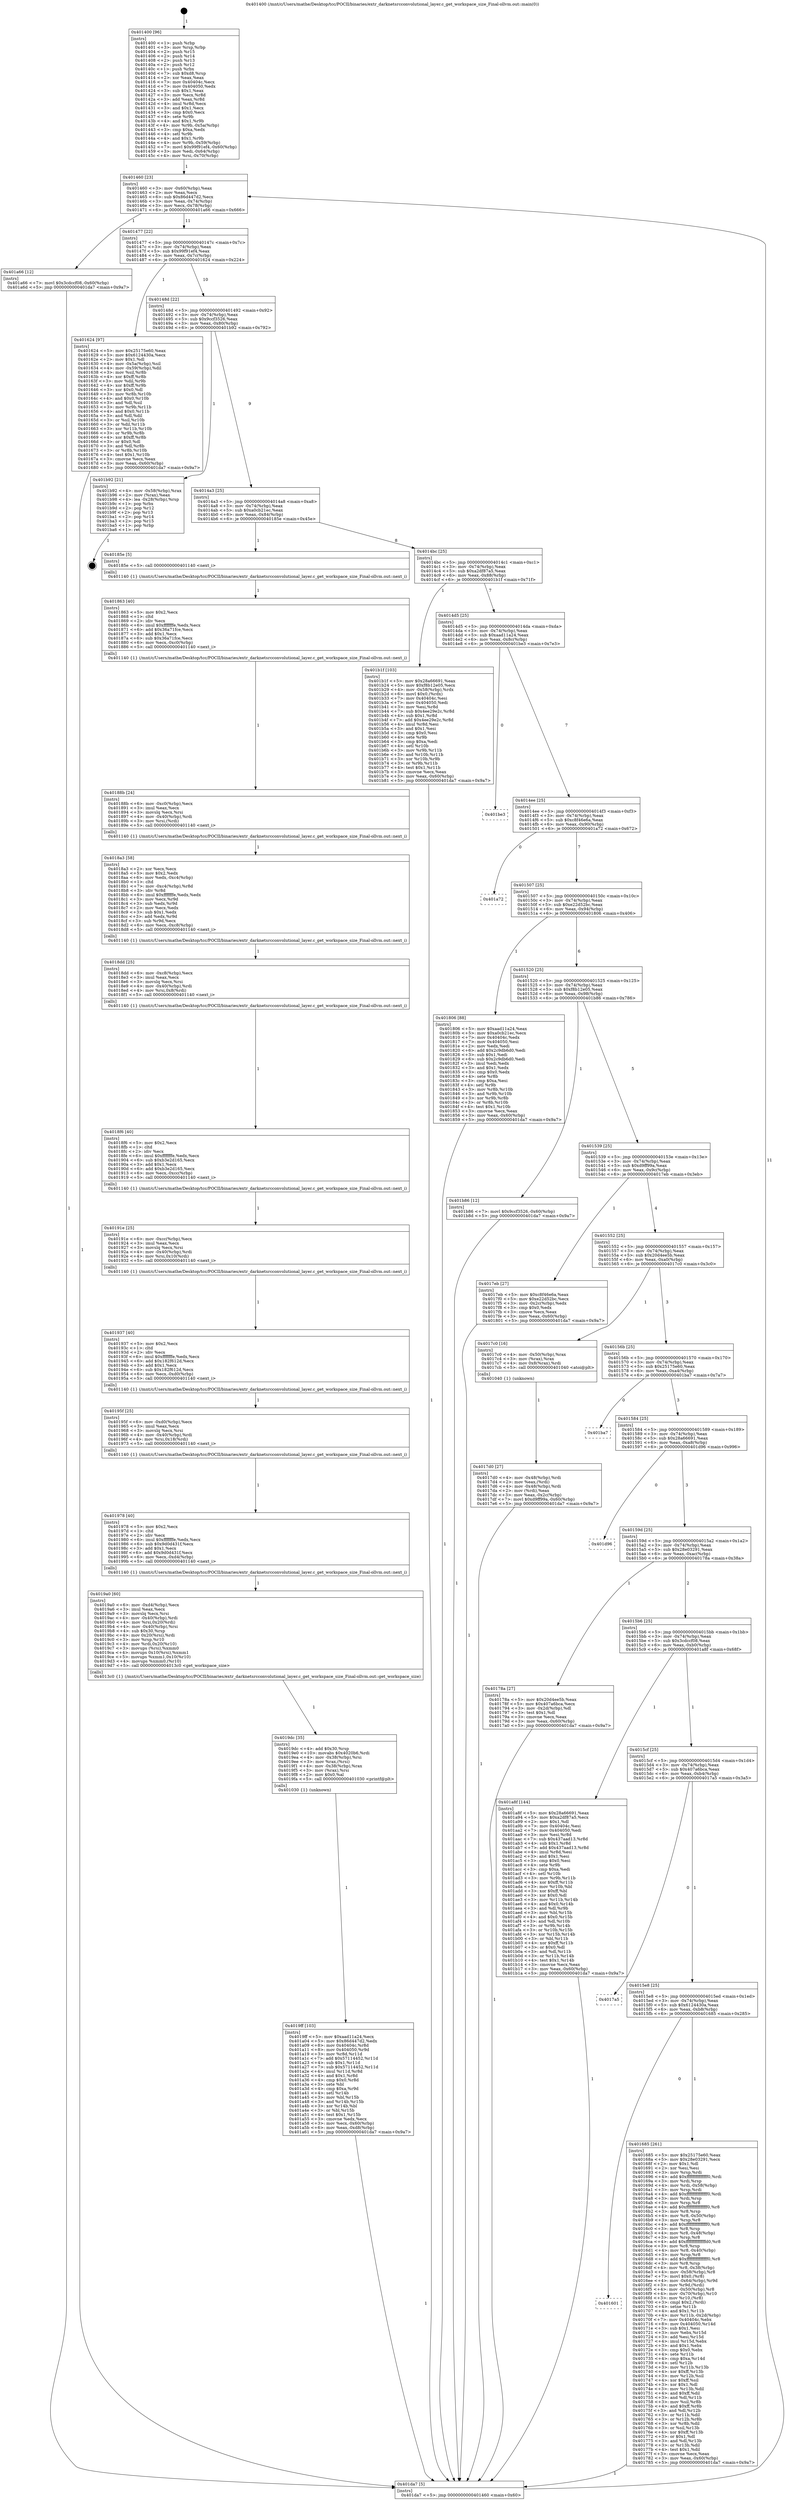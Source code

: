 digraph "0x401400" {
  label = "0x401400 (/mnt/c/Users/mathe/Desktop/tcc/POCII/binaries/extr_darknetsrcconvolutional_layer.c_get_workspace_size_Final-ollvm.out::main(0))"
  labelloc = "t"
  node[shape=record]

  Entry [label="",width=0.3,height=0.3,shape=circle,fillcolor=black,style=filled]
  "0x401460" [label="{
     0x401460 [23]\l
     | [instrs]\l
     &nbsp;&nbsp;0x401460 \<+3\>: mov -0x60(%rbp),%eax\l
     &nbsp;&nbsp;0x401463 \<+2\>: mov %eax,%ecx\l
     &nbsp;&nbsp;0x401465 \<+6\>: sub $0x86d447d2,%ecx\l
     &nbsp;&nbsp;0x40146b \<+3\>: mov %eax,-0x74(%rbp)\l
     &nbsp;&nbsp;0x40146e \<+3\>: mov %ecx,-0x78(%rbp)\l
     &nbsp;&nbsp;0x401471 \<+6\>: je 0000000000401a66 \<main+0x666\>\l
  }"]
  "0x401a66" [label="{
     0x401a66 [12]\l
     | [instrs]\l
     &nbsp;&nbsp;0x401a66 \<+7\>: movl $0x3cdccf08,-0x60(%rbp)\l
     &nbsp;&nbsp;0x401a6d \<+5\>: jmp 0000000000401da7 \<main+0x9a7\>\l
  }"]
  "0x401477" [label="{
     0x401477 [22]\l
     | [instrs]\l
     &nbsp;&nbsp;0x401477 \<+5\>: jmp 000000000040147c \<main+0x7c\>\l
     &nbsp;&nbsp;0x40147c \<+3\>: mov -0x74(%rbp),%eax\l
     &nbsp;&nbsp;0x40147f \<+5\>: sub $0x99f91ef4,%eax\l
     &nbsp;&nbsp;0x401484 \<+3\>: mov %eax,-0x7c(%rbp)\l
     &nbsp;&nbsp;0x401487 \<+6\>: je 0000000000401624 \<main+0x224\>\l
  }"]
  Exit [label="",width=0.3,height=0.3,shape=circle,fillcolor=black,style=filled,peripheries=2]
  "0x401624" [label="{
     0x401624 [97]\l
     | [instrs]\l
     &nbsp;&nbsp;0x401624 \<+5\>: mov $0x25175e60,%eax\l
     &nbsp;&nbsp;0x401629 \<+5\>: mov $0x6124430a,%ecx\l
     &nbsp;&nbsp;0x40162e \<+2\>: mov $0x1,%dl\l
     &nbsp;&nbsp;0x401630 \<+4\>: mov -0x5a(%rbp),%sil\l
     &nbsp;&nbsp;0x401634 \<+4\>: mov -0x59(%rbp),%dil\l
     &nbsp;&nbsp;0x401638 \<+3\>: mov %sil,%r8b\l
     &nbsp;&nbsp;0x40163b \<+4\>: xor $0xff,%r8b\l
     &nbsp;&nbsp;0x40163f \<+3\>: mov %dil,%r9b\l
     &nbsp;&nbsp;0x401642 \<+4\>: xor $0xff,%r9b\l
     &nbsp;&nbsp;0x401646 \<+3\>: xor $0x0,%dl\l
     &nbsp;&nbsp;0x401649 \<+3\>: mov %r8b,%r10b\l
     &nbsp;&nbsp;0x40164c \<+4\>: and $0x0,%r10b\l
     &nbsp;&nbsp;0x401650 \<+3\>: and %dl,%sil\l
     &nbsp;&nbsp;0x401653 \<+3\>: mov %r9b,%r11b\l
     &nbsp;&nbsp;0x401656 \<+4\>: and $0x0,%r11b\l
     &nbsp;&nbsp;0x40165a \<+3\>: and %dl,%dil\l
     &nbsp;&nbsp;0x40165d \<+3\>: or %sil,%r10b\l
     &nbsp;&nbsp;0x401660 \<+3\>: or %dil,%r11b\l
     &nbsp;&nbsp;0x401663 \<+3\>: xor %r11b,%r10b\l
     &nbsp;&nbsp;0x401666 \<+3\>: or %r9b,%r8b\l
     &nbsp;&nbsp;0x401669 \<+4\>: xor $0xff,%r8b\l
     &nbsp;&nbsp;0x40166d \<+3\>: or $0x0,%dl\l
     &nbsp;&nbsp;0x401670 \<+3\>: and %dl,%r8b\l
     &nbsp;&nbsp;0x401673 \<+3\>: or %r8b,%r10b\l
     &nbsp;&nbsp;0x401676 \<+4\>: test $0x1,%r10b\l
     &nbsp;&nbsp;0x40167a \<+3\>: cmovne %ecx,%eax\l
     &nbsp;&nbsp;0x40167d \<+3\>: mov %eax,-0x60(%rbp)\l
     &nbsp;&nbsp;0x401680 \<+5\>: jmp 0000000000401da7 \<main+0x9a7\>\l
  }"]
  "0x40148d" [label="{
     0x40148d [22]\l
     | [instrs]\l
     &nbsp;&nbsp;0x40148d \<+5\>: jmp 0000000000401492 \<main+0x92\>\l
     &nbsp;&nbsp;0x401492 \<+3\>: mov -0x74(%rbp),%eax\l
     &nbsp;&nbsp;0x401495 \<+5\>: sub $0x9ccf3526,%eax\l
     &nbsp;&nbsp;0x40149a \<+3\>: mov %eax,-0x80(%rbp)\l
     &nbsp;&nbsp;0x40149d \<+6\>: je 0000000000401b92 \<main+0x792\>\l
  }"]
  "0x401da7" [label="{
     0x401da7 [5]\l
     | [instrs]\l
     &nbsp;&nbsp;0x401da7 \<+5\>: jmp 0000000000401460 \<main+0x60\>\l
  }"]
  "0x401400" [label="{
     0x401400 [96]\l
     | [instrs]\l
     &nbsp;&nbsp;0x401400 \<+1\>: push %rbp\l
     &nbsp;&nbsp;0x401401 \<+3\>: mov %rsp,%rbp\l
     &nbsp;&nbsp;0x401404 \<+2\>: push %r15\l
     &nbsp;&nbsp;0x401406 \<+2\>: push %r14\l
     &nbsp;&nbsp;0x401408 \<+2\>: push %r13\l
     &nbsp;&nbsp;0x40140a \<+2\>: push %r12\l
     &nbsp;&nbsp;0x40140c \<+1\>: push %rbx\l
     &nbsp;&nbsp;0x40140d \<+7\>: sub $0xd8,%rsp\l
     &nbsp;&nbsp;0x401414 \<+2\>: xor %eax,%eax\l
     &nbsp;&nbsp;0x401416 \<+7\>: mov 0x40404c,%ecx\l
     &nbsp;&nbsp;0x40141d \<+7\>: mov 0x404050,%edx\l
     &nbsp;&nbsp;0x401424 \<+3\>: sub $0x1,%eax\l
     &nbsp;&nbsp;0x401427 \<+3\>: mov %ecx,%r8d\l
     &nbsp;&nbsp;0x40142a \<+3\>: add %eax,%r8d\l
     &nbsp;&nbsp;0x40142d \<+4\>: imul %r8d,%ecx\l
     &nbsp;&nbsp;0x401431 \<+3\>: and $0x1,%ecx\l
     &nbsp;&nbsp;0x401434 \<+3\>: cmp $0x0,%ecx\l
     &nbsp;&nbsp;0x401437 \<+4\>: sete %r9b\l
     &nbsp;&nbsp;0x40143b \<+4\>: and $0x1,%r9b\l
     &nbsp;&nbsp;0x40143f \<+4\>: mov %r9b,-0x5a(%rbp)\l
     &nbsp;&nbsp;0x401443 \<+3\>: cmp $0xa,%edx\l
     &nbsp;&nbsp;0x401446 \<+4\>: setl %r9b\l
     &nbsp;&nbsp;0x40144a \<+4\>: and $0x1,%r9b\l
     &nbsp;&nbsp;0x40144e \<+4\>: mov %r9b,-0x59(%rbp)\l
     &nbsp;&nbsp;0x401452 \<+7\>: movl $0x99f91ef4,-0x60(%rbp)\l
     &nbsp;&nbsp;0x401459 \<+3\>: mov %edi,-0x64(%rbp)\l
     &nbsp;&nbsp;0x40145c \<+4\>: mov %rsi,-0x70(%rbp)\l
  }"]
  "0x4019ff" [label="{
     0x4019ff [103]\l
     | [instrs]\l
     &nbsp;&nbsp;0x4019ff \<+5\>: mov $0xaad11a24,%ecx\l
     &nbsp;&nbsp;0x401a04 \<+5\>: mov $0x86d447d2,%edx\l
     &nbsp;&nbsp;0x401a09 \<+8\>: mov 0x40404c,%r8d\l
     &nbsp;&nbsp;0x401a11 \<+8\>: mov 0x404050,%r9d\l
     &nbsp;&nbsp;0x401a19 \<+3\>: mov %r8d,%r11d\l
     &nbsp;&nbsp;0x401a1c \<+7\>: add $0x57114452,%r11d\l
     &nbsp;&nbsp;0x401a23 \<+4\>: sub $0x1,%r11d\l
     &nbsp;&nbsp;0x401a27 \<+7\>: sub $0x57114452,%r11d\l
     &nbsp;&nbsp;0x401a2e \<+4\>: imul %r11d,%r8d\l
     &nbsp;&nbsp;0x401a32 \<+4\>: and $0x1,%r8d\l
     &nbsp;&nbsp;0x401a36 \<+4\>: cmp $0x0,%r8d\l
     &nbsp;&nbsp;0x401a3a \<+3\>: sete %bl\l
     &nbsp;&nbsp;0x401a3d \<+4\>: cmp $0xa,%r9d\l
     &nbsp;&nbsp;0x401a41 \<+4\>: setl %r14b\l
     &nbsp;&nbsp;0x401a45 \<+3\>: mov %bl,%r15b\l
     &nbsp;&nbsp;0x401a48 \<+3\>: and %r14b,%r15b\l
     &nbsp;&nbsp;0x401a4b \<+3\>: xor %r14b,%bl\l
     &nbsp;&nbsp;0x401a4e \<+3\>: or %bl,%r15b\l
     &nbsp;&nbsp;0x401a51 \<+4\>: test $0x1,%r15b\l
     &nbsp;&nbsp;0x401a55 \<+3\>: cmovne %edx,%ecx\l
     &nbsp;&nbsp;0x401a58 \<+3\>: mov %ecx,-0x60(%rbp)\l
     &nbsp;&nbsp;0x401a5b \<+6\>: mov %eax,-0xd8(%rbp)\l
     &nbsp;&nbsp;0x401a61 \<+5\>: jmp 0000000000401da7 \<main+0x9a7\>\l
  }"]
  "0x401b92" [label="{
     0x401b92 [21]\l
     | [instrs]\l
     &nbsp;&nbsp;0x401b92 \<+4\>: mov -0x58(%rbp),%rax\l
     &nbsp;&nbsp;0x401b96 \<+2\>: mov (%rax),%eax\l
     &nbsp;&nbsp;0x401b98 \<+4\>: lea -0x28(%rbp),%rsp\l
     &nbsp;&nbsp;0x401b9c \<+1\>: pop %rbx\l
     &nbsp;&nbsp;0x401b9d \<+2\>: pop %r12\l
     &nbsp;&nbsp;0x401b9f \<+2\>: pop %r13\l
     &nbsp;&nbsp;0x401ba1 \<+2\>: pop %r14\l
     &nbsp;&nbsp;0x401ba3 \<+2\>: pop %r15\l
     &nbsp;&nbsp;0x401ba5 \<+1\>: pop %rbp\l
     &nbsp;&nbsp;0x401ba6 \<+1\>: ret\l
  }"]
  "0x4014a3" [label="{
     0x4014a3 [25]\l
     | [instrs]\l
     &nbsp;&nbsp;0x4014a3 \<+5\>: jmp 00000000004014a8 \<main+0xa8\>\l
     &nbsp;&nbsp;0x4014a8 \<+3\>: mov -0x74(%rbp),%eax\l
     &nbsp;&nbsp;0x4014ab \<+5\>: sub $0xa0cb21ec,%eax\l
     &nbsp;&nbsp;0x4014b0 \<+6\>: mov %eax,-0x84(%rbp)\l
     &nbsp;&nbsp;0x4014b6 \<+6\>: je 000000000040185e \<main+0x45e\>\l
  }"]
  "0x4019dc" [label="{
     0x4019dc [35]\l
     | [instrs]\l
     &nbsp;&nbsp;0x4019dc \<+4\>: add $0x30,%rsp\l
     &nbsp;&nbsp;0x4019e0 \<+10\>: movabs $0x4020b6,%rdi\l
     &nbsp;&nbsp;0x4019ea \<+4\>: mov -0x38(%rbp),%rsi\l
     &nbsp;&nbsp;0x4019ee \<+3\>: mov %rax,(%rsi)\l
     &nbsp;&nbsp;0x4019f1 \<+4\>: mov -0x38(%rbp),%rax\l
     &nbsp;&nbsp;0x4019f5 \<+3\>: mov (%rax),%rsi\l
     &nbsp;&nbsp;0x4019f8 \<+2\>: mov $0x0,%al\l
     &nbsp;&nbsp;0x4019fa \<+5\>: call 0000000000401030 \<printf@plt\>\l
     | [calls]\l
     &nbsp;&nbsp;0x401030 \{1\} (unknown)\l
  }"]
  "0x40185e" [label="{
     0x40185e [5]\l
     | [instrs]\l
     &nbsp;&nbsp;0x40185e \<+5\>: call 0000000000401140 \<next_i\>\l
     | [calls]\l
     &nbsp;&nbsp;0x401140 \{1\} (/mnt/c/Users/mathe/Desktop/tcc/POCII/binaries/extr_darknetsrcconvolutional_layer.c_get_workspace_size_Final-ollvm.out::next_i)\l
  }"]
  "0x4014bc" [label="{
     0x4014bc [25]\l
     | [instrs]\l
     &nbsp;&nbsp;0x4014bc \<+5\>: jmp 00000000004014c1 \<main+0xc1\>\l
     &nbsp;&nbsp;0x4014c1 \<+3\>: mov -0x74(%rbp),%eax\l
     &nbsp;&nbsp;0x4014c4 \<+5\>: sub $0xa2df87a5,%eax\l
     &nbsp;&nbsp;0x4014c9 \<+6\>: mov %eax,-0x88(%rbp)\l
     &nbsp;&nbsp;0x4014cf \<+6\>: je 0000000000401b1f \<main+0x71f\>\l
  }"]
  "0x4019a0" [label="{
     0x4019a0 [60]\l
     | [instrs]\l
     &nbsp;&nbsp;0x4019a0 \<+6\>: mov -0xd4(%rbp),%ecx\l
     &nbsp;&nbsp;0x4019a6 \<+3\>: imul %eax,%ecx\l
     &nbsp;&nbsp;0x4019a9 \<+3\>: movslq %ecx,%rsi\l
     &nbsp;&nbsp;0x4019ac \<+4\>: mov -0x40(%rbp),%rdi\l
     &nbsp;&nbsp;0x4019b0 \<+4\>: mov %rsi,0x20(%rdi)\l
     &nbsp;&nbsp;0x4019b4 \<+4\>: mov -0x40(%rbp),%rsi\l
     &nbsp;&nbsp;0x4019b8 \<+4\>: sub $0x30,%rsp\l
     &nbsp;&nbsp;0x4019bc \<+4\>: mov 0x20(%rsi),%rdi\l
     &nbsp;&nbsp;0x4019c0 \<+3\>: mov %rsp,%r10\l
     &nbsp;&nbsp;0x4019c3 \<+4\>: mov %rdi,0x20(%r10)\l
     &nbsp;&nbsp;0x4019c7 \<+3\>: movups (%rsi),%xmm0\l
     &nbsp;&nbsp;0x4019ca \<+4\>: movups 0x10(%rsi),%xmm1\l
     &nbsp;&nbsp;0x4019ce \<+5\>: movups %xmm1,0x10(%r10)\l
     &nbsp;&nbsp;0x4019d3 \<+4\>: movups %xmm0,(%r10)\l
     &nbsp;&nbsp;0x4019d7 \<+5\>: call 00000000004013c0 \<get_workspace_size\>\l
     | [calls]\l
     &nbsp;&nbsp;0x4013c0 \{1\} (/mnt/c/Users/mathe/Desktop/tcc/POCII/binaries/extr_darknetsrcconvolutional_layer.c_get_workspace_size_Final-ollvm.out::get_workspace_size)\l
  }"]
  "0x401b1f" [label="{
     0x401b1f [103]\l
     | [instrs]\l
     &nbsp;&nbsp;0x401b1f \<+5\>: mov $0x28a66691,%eax\l
     &nbsp;&nbsp;0x401b24 \<+5\>: mov $0xf8b12e05,%ecx\l
     &nbsp;&nbsp;0x401b29 \<+4\>: mov -0x58(%rbp),%rdx\l
     &nbsp;&nbsp;0x401b2d \<+6\>: movl $0x0,(%rdx)\l
     &nbsp;&nbsp;0x401b33 \<+7\>: mov 0x40404c,%esi\l
     &nbsp;&nbsp;0x401b3a \<+7\>: mov 0x404050,%edi\l
     &nbsp;&nbsp;0x401b41 \<+3\>: mov %esi,%r8d\l
     &nbsp;&nbsp;0x401b44 \<+7\>: sub $0x4ee29e2c,%r8d\l
     &nbsp;&nbsp;0x401b4b \<+4\>: sub $0x1,%r8d\l
     &nbsp;&nbsp;0x401b4f \<+7\>: add $0x4ee29e2c,%r8d\l
     &nbsp;&nbsp;0x401b56 \<+4\>: imul %r8d,%esi\l
     &nbsp;&nbsp;0x401b5a \<+3\>: and $0x1,%esi\l
     &nbsp;&nbsp;0x401b5d \<+3\>: cmp $0x0,%esi\l
     &nbsp;&nbsp;0x401b60 \<+4\>: sete %r9b\l
     &nbsp;&nbsp;0x401b64 \<+3\>: cmp $0xa,%edi\l
     &nbsp;&nbsp;0x401b67 \<+4\>: setl %r10b\l
     &nbsp;&nbsp;0x401b6b \<+3\>: mov %r9b,%r11b\l
     &nbsp;&nbsp;0x401b6e \<+3\>: and %r10b,%r11b\l
     &nbsp;&nbsp;0x401b71 \<+3\>: xor %r10b,%r9b\l
     &nbsp;&nbsp;0x401b74 \<+3\>: or %r9b,%r11b\l
     &nbsp;&nbsp;0x401b77 \<+4\>: test $0x1,%r11b\l
     &nbsp;&nbsp;0x401b7b \<+3\>: cmovne %ecx,%eax\l
     &nbsp;&nbsp;0x401b7e \<+3\>: mov %eax,-0x60(%rbp)\l
     &nbsp;&nbsp;0x401b81 \<+5\>: jmp 0000000000401da7 \<main+0x9a7\>\l
  }"]
  "0x4014d5" [label="{
     0x4014d5 [25]\l
     | [instrs]\l
     &nbsp;&nbsp;0x4014d5 \<+5\>: jmp 00000000004014da \<main+0xda\>\l
     &nbsp;&nbsp;0x4014da \<+3\>: mov -0x74(%rbp),%eax\l
     &nbsp;&nbsp;0x4014dd \<+5\>: sub $0xaad11a24,%eax\l
     &nbsp;&nbsp;0x4014e2 \<+6\>: mov %eax,-0x8c(%rbp)\l
     &nbsp;&nbsp;0x4014e8 \<+6\>: je 0000000000401be3 \<main+0x7e3\>\l
  }"]
  "0x401978" [label="{
     0x401978 [40]\l
     | [instrs]\l
     &nbsp;&nbsp;0x401978 \<+5\>: mov $0x2,%ecx\l
     &nbsp;&nbsp;0x40197d \<+1\>: cltd\l
     &nbsp;&nbsp;0x40197e \<+2\>: idiv %ecx\l
     &nbsp;&nbsp;0x401980 \<+6\>: imul $0xfffffffe,%edx,%ecx\l
     &nbsp;&nbsp;0x401986 \<+6\>: sub $0x9d0d431f,%ecx\l
     &nbsp;&nbsp;0x40198c \<+3\>: add $0x1,%ecx\l
     &nbsp;&nbsp;0x40198f \<+6\>: add $0x9d0d431f,%ecx\l
     &nbsp;&nbsp;0x401995 \<+6\>: mov %ecx,-0xd4(%rbp)\l
     &nbsp;&nbsp;0x40199b \<+5\>: call 0000000000401140 \<next_i\>\l
     | [calls]\l
     &nbsp;&nbsp;0x401140 \{1\} (/mnt/c/Users/mathe/Desktop/tcc/POCII/binaries/extr_darknetsrcconvolutional_layer.c_get_workspace_size_Final-ollvm.out::next_i)\l
  }"]
  "0x401be3" [label="{
     0x401be3\l
  }", style=dashed]
  "0x4014ee" [label="{
     0x4014ee [25]\l
     | [instrs]\l
     &nbsp;&nbsp;0x4014ee \<+5\>: jmp 00000000004014f3 \<main+0xf3\>\l
     &nbsp;&nbsp;0x4014f3 \<+3\>: mov -0x74(%rbp),%eax\l
     &nbsp;&nbsp;0x4014f6 \<+5\>: sub $0xc8f46e6a,%eax\l
     &nbsp;&nbsp;0x4014fb \<+6\>: mov %eax,-0x90(%rbp)\l
     &nbsp;&nbsp;0x401501 \<+6\>: je 0000000000401a72 \<main+0x672\>\l
  }"]
  "0x40195f" [label="{
     0x40195f [25]\l
     | [instrs]\l
     &nbsp;&nbsp;0x40195f \<+6\>: mov -0xd0(%rbp),%ecx\l
     &nbsp;&nbsp;0x401965 \<+3\>: imul %eax,%ecx\l
     &nbsp;&nbsp;0x401968 \<+3\>: movslq %ecx,%rsi\l
     &nbsp;&nbsp;0x40196b \<+4\>: mov -0x40(%rbp),%rdi\l
     &nbsp;&nbsp;0x40196f \<+4\>: mov %rsi,0x18(%rdi)\l
     &nbsp;&nbsp;0x401973 \<+5\>: call 0000000000401140 \<next_i\>\l
     | [calls]\l
     &nbsp;&nbsp;0x401140 \{1\} (/mnt/c/Users/mathe/Desktop/tcc/POCII/binaries/extr_darknetsrcconvolutional_layer.c_get_workspace_size_Final-ollvm.out::next_i)\l
  }"]
  "0x401a72" [label="{
     0x401a72\l
  }", style=dashed]
  "0x401507" [label="{
     0x401507 [25]\l
     | [instrs]\l
     &nbsp;&nbsp;0x401507 \<+5\>: jmp 000000000040150c \<main+0x10c\>\l
     &nbsp;&nbsp;0x40150c \<+3\>: mov -0x74(%rbp),%eax\l
     &nbsp;&nbsp;0x40150f \<+5\>: sub $0xe22d52bc,%eax\l
     &nbsp;&nbsp;0x401514 \<+6\>: mov %eax,-0x94(%rbp)\l
     &nbsp;&nbsp;0x40151a \<+6\>: je 0000000000401806 \<main+0x406\>\l
  }"]
  "0x401937" [label="{
     0x401937 [40]\l
     | [instrs]\l
     &nbsp;&nbsp;0x401937 \<+5\>: mov $0x2,%ecx\l
     &nbsp;&nbsp;0x40193c \<+1\>: cltd\l
     &nbsp;&nbsp;0x40193d \<+2\>: idiv %ecx\l
     &nbsp;&nbsp;0x40193f \<+6\>: imul $0xfffffffe,%edx,%ecx\l
     &nbsp;&nbsp;0x401945 \<+6\>: add $0x182f612d,%ecx\l
     &nbsp;&nbsp;0x40194b \<+3\>: add $0x1,%ecx\l
     &nbsp;&nbsp;0x40194e \<+6\>: sub $0x182f612d,%ecx\l
     &nbsp;&nbsp;0x401954 \<+6\>: mov %ecx,-0xd0(%rbp)\l
     &nbsp;&nbsp;0x40195a \<+5\>: call 0000000000401140 \<next_i\>\l
     | [calls]\l
     &nbsp;&nbsp;0x401140 \{1\} (/mnt/c/Users/mathe/Desktop/tcc/POCII/binaries/extr_darknetsrcconvolutional_layer.c_get_workspace_size_Final-ollvm.out::next_i)\l
  }"]
  "0x401806" [label="{
     0x401806 [88]\l
     | [instrs]\l
     &nbsp;&nbsp;0x401806 \<+5\>: mov $0xaad11a24,%eax\l
     &nbsp;&nbsp;0x40180b \<+5\>: mov $0xa0cb21ec,%ecx\l
     &nbsp;&nbsp;0x401810 \<+7\>: mov 0x40404c,%edx\l
     &nbsp;&nbsp;0x401817 \<+7\>: mov 0x404050,%esi\l
     &nbsp;&nbsp;0x40181e \<+2\>: mov %edx,%edi\l
     &nbsp;&nbsp;0x401820 \<+6\>: add $0x2c9db6d0,%edi\l
     &nbsp;&nbsp;0x401826 \<+3\>: sub $0x1,%edi\l
     &nbsp;&nbsp;0x401829 \<+6\>: sub $0x2c9db6d0,%edi\l
     &nbsp;&nbsp;0x40182f \<+3\>: imul %edi,%edx\l
     &nbsp;&nbsp;0x401832 \<+3\>: and $0x1,%edx\l
     &nbsp;&nbsp;0x401835 \<+3\>: cmp $0x0,%edx\l
     &nbsp;&nbsp;0x401838 \<+4\>: sete %r8b\l
     &nbsp;&nbsp;0x40183c \<+3\>: cmp $0xa,%esi\l
     &nbsp;&nbsp;0x40183f \<+4\>: setl %r9b\l
     &nbsp;&nbsp;0x401843 \<+3\>: mov %r8b,%r10b\l
     &nbsp;&nbsp;0x401846 \<+3\>: and %r9b,%r10b\l
     &nbsp;&nbsp;0x401849 \<+3\>: xor %r9b,%r8b\l
     &nbsp;&nbsp;0x40184c \<+3\>: or %r8b,%r10b\l
     &nbsp;&nbsp;0x40184f \<+4\>: test $0x1,%r10b\l
     &nbsp;&nbsp;0x401853 \<+3\>: cmovne %ecx,%eax\l
     &nbsp;&nbsp;0x401856 \<+3\>: mov %eax,-0x60(%rbp)\l
     &nbsp;&nbsp;0x401859 \<+5\>: jmp 0000000000401da7 \<main+0x9a7\>\l
  }"]
  "0x401520" [label="{
     0x401520 [25]\l
     | [instrs]\l
     &nbsp;&nbsp;0x401520 \<+5\>: jmp 0000000000401525 \<main+0x125\>\l
     &nbsp;&nbsp;0x401525 \<+3\>: mov -0x74(%rbp),%eax\l
     &nbsp;&nbsp;0x401528 \<+5\>: sub $0xf8b12e05,%eax\l
     &nbsp;&nbsp;0x40152d \<+6\>: mov %eax,-0x98(%rbp)\l
     &nbsp;&nbsp;0x401533 \<+6\>: je 0000000000401b86 \<main+0x786\>\l
  }"]
  "0x40191e" [label="{
     0x40191e [25]\l
     | [instrs]\l
     &nbsp;&nbsp;0x40191e \<+6\>: mov -0xcc(%rbp),%ecx\l
     &nbsp;&nbsp;0x401924 \<+3\>: imul %eax,%ecx\l
     &nbsp;&nbsp;0x401927 \<+3\>: movslq %ecx,%rsi\l
     &nbsp;&nbsp;0x40192a \<+4\>: mov -0x40(%rbp),%rdi\l
     &nbsp;&nbsp;0x40192e \<+4\>: mov %rsi,0x10(%rdi)\l
     &nbsp;&nbsp;0x401932 \<+5\>: call 0000000000401140 \<next_i\>\l
     | [calls]\l
     &nbsp;&nbsp;0x401140 \{1\} (/mnt/c/Users/mathe/Desktop/tcc/POCII/binaries/extr_darknetsrcconvolutional_layer.c_get_workspace_size_Final-ollvm.out::next_i)\l
  }"]
  "0x401b86" [label="{
     0x401b86 [12]\l
     | [instrs]\l
     &nbsp;&nbsp;0x401b86 \<+7\>: movl $0x9ccf3526,-0x60(%rbp)\l
     &nbsp;&nbsp;0x401b8d \<+5\>: jmp 0000000000401da7 \<main+0x9a7\>\l
  }"]
  "0x401539" [label="{
     0x401539 [25]\l
     | [instrs]\l
     &nbsp;&nbsp;0x401539 \<+5\>: jmp 000000000040153e \<main+0x13e\>\l
     &nbsp;&nbsp;0x40153e \<+3\>: mov -0x74(%rbp),%eax\l
     &nbsp;&nbsp;0x401541 \<+5\>: sub $0xd9ff99a,%eax\l
     &nbsp;&nbsp;0x401546 \<+6\>: mov %eax,-0x9c(%rbp)\l
     &nbsp;&nbsp;0x40154c \<+6\>: je 00000000004017eb \<main+0x3eb\>\l
  }"]
  "0x4018f6" [label="{
     0x4018f6 [40]\l
     | [instrs]\l
     &nbsp;&nbsp;0x4018f6 \<+5\>: mov $0x2,%ecx\l
     &nbsp;&nbsp;0x4018fb \<+1\>: cltd\l
     &nbsp;&nbsp;0x4018fc \<+2\>: idiv %ecx\l
     &nbsp;&nbsp;0x4018fe \<+6\>: imul $0xfffffffe,%edx,%ecx\l
     &nbsp;&nbsp;0x401904 \<+6\>: sub $0xb3e2d165,%ecx\l
     &nbsp;&nbsp;0x40190a \<+3\>: add $0x1,%ecx\l
     &nbsp;&nbsp;0x40190d \<+6\>: add $0xb3e2d165,%ecx\l
     &nbsp;&nbsp;0x401913 \<+6\>: mov %ecx,-0xcc(%rbp)\l
     &nbsp;&nbsp;0x401919 \<+5\>: call 0000000000401140 \<next_i\>\l
     | [calls]\l
     &nbsp;&nbsp;0x401140 \{1\} (/mnt/c/Users/mathe/Desktop/tcc/POCII/binaries/extr_darknetsrcconvolutional_layer.c_get_workspace_size_Final-ollvm.out::next_i)\l
  }"]
  "0x4017eb" [label="{
     0x4017eb [27]\l
     | [instrs]\l
     &nbsp;&nbsp;0x4017eb \<+5\>: mov $0xc8f46e6a,%eax\l
     &nbsp;&nbsp;0x4017f0 \<+5\>: mov $0xe22d52bc,%ecx\l
     &nbsp;&nbsp;0x4017f5 \<+3\>: mov -0x2c(%rbp),%edx\l
     &nbsp;&nbsp;0x4017f8 \<+3\>: cmp $0x0,%edx\l
     &nbsp;&nbsp;0x4017fb \<+3\>: cmove %ecx,%eax\l
     &nbsp;&nbsp;0x4017fe \<+3\>: mov %eax,-0x60(%rbp)\l
     &nbsp;&nbsp;0x401801 \<+5\>: jmp 0000000000401da7 \<main+0x9a7\>\l
  }"]
  "0x401552" [label="{
     0x401552 [25]\l
     | [instrs]\l
     &nbsp;&nbsp;0x401552 \<+5\>: jmp 0000000000401557 \<main+0x157\>\l
     &nbsp;&nbsp;0x401557 \<+3\>: mov -0x74(%rbp),%eax\l
     &nbsp;&nbsp;0x40155a \<+5\>: sub $0x20d4ee5b,%eax\l
     &nbsp;&nbsp;0x40155f \<+6\>: mov %eax,-0xa0(%rbp)\l
     &nbsp;&nbsp;0x401565 \<+6\>: je 00000000004017c0 \<main+0x3c0\>\l
  }"]
  "0x4018dd" [label="{
     0x4018dd [25]\l
     | [instrs]\l
     &nbsp;&nbsp;0x4018dd \<+6\>: mov -0xc8(%rbp),%ecx\l
     &nbsp;&nbsp;0x4018e3 \<+3\>: imul %eax,%ecx\l
     &nbsp;&nbsp;0x4018e6 \<+3\>: movslq %ecx,%rsi\l
     &nbsp;&nbsp;0x4018e9 \<+4\>: mov -0x40(%rbp),%rdi\l
     &nbsp;&nbsp;0x4018ed \<+4\>: mov %rsi,0x8(%rdi)\l
     &nbsp;&nbsp;0x4018f1 \<+5\>: call 0000000000401140 \<next_i\>\l
     | [calls]\l
     &nbsp;&nbsp;0x401140 \{1\} (/mnt/c/Users/mathe/Desktop/tcc/POCII/binaries/extr_darknetsrcconvolutional_layer.c_get_workspace_size_Final-ollvm.out::next_i)\l
  }"]
  "0x4017c0" [label="{
     0x4017c0 [16]\l
     | [instrs]\l
     &nbsp;&nbsp;0x4017c0 \<+4\>: mov -0x50(%rbp),%rax\l
     &nbsp;&nbsp;0x4017c4 \<+3\>: mov (%rax),%rax\l
     &nbsp;&nbsp;0x4017c7 \<+4\>: mov 0x8(%rax),%rdi\l
     &nbsp;&nbsp;0x4017cb \<+5\>: call 0000000000401040 \<atoi@plt\>\l
     | [calls]\l
     &nbsp;&nbsp;0x401040 \{1\} (unknown)\l
  }"]
  "0x40156b" [label="{
     0x40156b [25]\l
     | [instrs]\l
     &nbsp;&nbsp;0x40156b \<+5\>: jmp 0000000000401570 \<main+0x170\>\l
     &nbsp;&nbsp;0x401570 \<+3\>: mov -0x74(%rbp),%eax\l
     &nbsp;&nbsp;0x401573 \<+5\>: sub $0x25175e60,%eax\l
     &nbsp;&nbsp;0x401578 \<+6\>: mov %eax,-0xa4(%rbp)\l
     &nbsp;&nbsp;0x40157e \<+6\>: je 0000000000401ba7 \<main+0x7a7\>\l
  }"]
  "0x4018a3" [label="{
     0x4018a3 [58]\l
     | [instrs]\l
     &nbsp;&nbsp;0x4018a3 \<+2\>: xor %ecx,%ecx\l
     &nbsp;&nbsp;0x4018a5 \<+5\>: mov $0x2,%edx\l
     &nbsp;&nbsp;0x4018aa \<+6\>: mov %edx,-0xc4(%rbp)\l
     &nbsp;&nbsp;0x4018b0 \<+1\>: cltd\l
     &nbsp;&nbsp;0x4018b1 \<+7\>: mov -0xc4(%rbp),%r8d\l
     &nbsp;&nbsp;0x4018b8 \<+3\>: idiv %r8d\l
     &nbsp;&nbsp;0x4018bb \<+6\>: imul $0xfffffffe,%edx,%edx\l
     &nbsp;&nbsp;0x4018c1 \<+3\>: mov %ecx,%r9d\l
     &nbsp;&nbsp;0x4018c4 \<+3\>: sub %edx,%r9d\l
     &nbsp;&nbsp;0x4018c7 \<+2\>: mov %ecx,%edx\l
     &nbsp;&nbsp;0x4018c9 \<+3\>: sub $0x1,%edx\l
     &nbsp;&nbsp;0x4018cc \<+3\>: add %edx,%r9d\l
     &nbsp;&nbsp;0x4018cf \<+3\>: sub %r9d,%ecx\l
     &nbsp;&nbsp;0x4018d2 \<+6\>: mov %ecx,-0xc8(%rbp)\l
     &nbsp;&nbsp;0x4018d8 \<+5\>: call 0000000000401140 \<next_i\>\l
     | [calls]\l
     &nbsp;&nbsp;0x401140 \{1\} (/mnt/c/Users/mathe/Desktop/tcc/POCII/binaries/extr_darknetsrcconvolutional_layer.c_get_workspace_size_Final-ollvm.out::next_i)\l
  }"]
  "0x401ba7" [label="{
     0x401ba7\l
  }", style=dashed]
  "0x401584" [label="{
     0x401584 [25]\l
     | [instrs]\l
     &nbsp;&nbsp;0x401584 \<+5\>: jmp 0000000000401589 \<main+0x189\>\l
     &nbsp;&nbsp;0x401589 \<+3\>: mov -0x74(%rbp),%eax\l
     &nbsp;&nbsp;0x40158c \<+5\>: sub $0x28a66691,%eax\l
     &nbsp;&nbsp;0x401591 \<+6\>: mov %eax,-0xa8(%rbp)\l
     &nbsp;&nbsp;0x401597 \<+6\>: je 0000000000401d96 \<main+0x996\>\l
  }"]
  "0x40188b" [label="{
     0x40188b [24]\l
     | [instrs]\l
     &nbsp;&nbsp;0x40188b \<+6\>: mov -0xc0(%rbp),%ecx\l
     &nbsp;&nbsp;0x401891 \<+3\>: imul %eax,%ecx\l
     &nbsp;&nbsp;0x401894 \<+3\>: movslq %ecx,%rsi\l
     &nbsp;&nbsp;0x401897 \<+4\>: mov -0x40(%rbp),%rdi\l
     &nbsp;&nbsp;0x40189b \<+3\>: mov %rsi,(%rdi)\l
     &nbsp;&nbsp;0x40189e \<+5\>: call 0000000000401140 \<next_i\>\l
     | [calls]\l
     &nbsp;&nbsp;0x401140 \{1\} (/mnt/c/Users/mathe/Desktop/tcc/POCII/binaries/extr_darknetsrcconvolutional_layer.c_get_workspace_size_Final-ollvm.out::next_i)\l
  }"]
  "0x401d96" [label="{
     0x401d96\l
  }", style=dashed]
  "0x40159d" [label="{
     0x40159d [25]\l
     | [instrs]\l
     &nbsp;&nbsp;0x40159d \<+5\>: jmp 00000000004015a2 \<main+0x1a2\>\l
     &nbsp;&nbsp;0x4015a2 \<+3\>: mov -0x74(%rbp),%eax\l
     &nbsp;&nbsp;0x4015a5 \<+5\>: sub $0x28e03291,%eax\l
     &nbsp;&nbsp;0x4015aa \<+6\>: mov %eax,-0xac(%rbp)\l
     &nbsp;&nbsp;0x4015b0 \<+6\>: je 000000000040178a \<main+0x38a\>\l
  }"]
  "0x401863" [label="{
     0x401863 [40]\l
     | [instrs]\l
     &nbsp;&nbsp;0x401863 \<+5\>: mov $0x2,%ecx\l
     &nbsp;&nbsp;0x401868 \<+1\>: cltd\l
     &nbsp;&nbsp;0x401869 \<+2\>: idiv %ecx\l
     &nbsp;&nbsp;0x40186b \<+6\>: imul $0xfffffffe,%edx,%ecx\l
     &nbsp;&nbsp;0x401871 \<+6\>: add $0x36a71fce,%ecx\l
     &nbsp;&nbsp;0x401877 \<+3\>: add $0x1,%ecx\l
     &nbsp;&nbsp;0x40187a \<+6\>: sub $0x36a71fce,%ecx\l
     &nbsp;&nbsp;0x401880 \<+6\>: mov %ecx,-0xc0(%rbp)\l
     &nbsp;&nbsp;0x401886 \<+5\>: call 0000000000401140 \<next_i\>\l
     | [calls]\l
     &nbsp;&nbsp;0x401140 \{1\} (/mnt/c/Users/mathe/Desktop/tcc/POCII/binaries/extr_darknetsrcconvolutional_layer.c_get_workspace_size_Final-ollvm.out::next_i)\l
  }"]
  "0x40178a" [label="{
     0x40178a [27]\l
     | [instrs]\l
     &nbsp;&nbsp;0x40178a \<+5\>: mov $0x20d4ee5b,%eax\l
     &nbsp;&nbsp;0x40178f \<+5\>: mov $0x407a6bca,%ecx\l
     &nbsp;&nbsp;0x401794 \<+3\>: mov -0x2d(%rbp),%dl\l
     &nbsp;&nbsp;0x401797 \<+3\>: test $0x1,%dl\l
     &nbsp;&nbsp;0x40179a \<+3\>: cmovne %ecx,%eax\l
     &nbsp;&nbsp;0x40179d \<+3\>: mov %eax,-0x60(%rbp)\l
     &nbsp;&nbsp;0x4017a0 \<+5\>: jmp 0000000000401da7 \<main+0x9a7\>\l
  }"]
  "0x4015b6" [label="{
     0x4015b6 [25]\l
     | [instrs]\l
     &nbsp;&nbsp;0x4015b6 \<+5\>: jmp 00000000004015bb \<main+0x1bb\>\l
     &nbsp;&nbsp;0x4015bb \<+3\>: mov -0x74(%rbp),%eax\l
     &nbsp;&nbsp;0x4015be \<+5\>: sub $0x3cdccf08,%eax\l
     &nbsp;&nbsp;0x4015c3 \<+6\>: mov %eax,-0xb0(%rbp)\l
     &nbsp;&nbsp;0x4015c9 \<+6\>: je 0000000000401a8f \<main+0x68f\>\l
  }"]
  "0x4017d0" [label="{
     0x4017d0 [27]\l
     | [instrs]\l
     &nbsp;&nbsp;0x4017d0 \<+4\>: mov -0x48(%rbp),%rdi\l
     &nbsp;&nbsp;0x4017d4 \<+2\>: mov %eax,(%rdi)\l
     &nbsp;&nbsp;0x4017d6 \<+4\>: mov -0x48(%rbp),%rdi\l
     &nbsp;&nbsp;0x4017da \<+2\>: mov (%rdi),%eax\l
     &nbsp;&nbsp;0x4017dc \<+3\>: mov %eax,-0x2c(%rbp)\l
     &nbsp;&nbsp;0x4017df \<+7\>: movl $0xd9ff99a,-0x60(%rbp)\l
     &nbsp;&nbsp;0x4017e6 \<+5\>: jmp 0000000000401da7 \<main+0x9a7\>\l
  }"]
  "0x401a8f" [label="{
     0x401a8f [144]\l
     | [instrs]\l
     &nbsp;&nbsp;0x401a8f \<+5\>: mov $0x28a66691,%eax\l
     &nbsp;&nbsp;0x401a94 \<+5\>: mov $0xa2df87a5,%ecx\l
     &nbsp;&nbsp;0x401a99 \<+2\>: mov $0x1,%dl\l
     &nbsp;&nbsp;0x401a9b \<+7\>: mov 0x40404c,%esi\l
     &nbsp;&nbsp;0x401aa2 \<+7\>: mov 0x404050,%edi\l
     &nbsp;&nbsp;0x401aa9 \<+3\>: mov %esi,%r8d\l
     &nbsp;&nbsp;0x401aac \<+7\>: sub $0x437aad13,%r8d\l
     &nbsp;&nbsp;0x401ab3 \<+4\>: sub $0x1,%r8d\l
     &nbsp;&nbsp;0x401ab7 \<+7\>: add $0x437aad13,%r8d\l
     &nbsp;&nbsp;0x401abe \<+4\>: imul %r8d,%esi\l
     &nbsp;&nbsp;0x401ac2 \<+3\>: and $0x1,%esi\l
     &nbsp;&nbsp;0x401ac5 \<+3\>: cmp $0x0,%esi\l
     &nbsp;&nbsp;0x401ac8 \<+4\>: sete %r9b\l
     &nbsp;&nbsp;0x401acc \<+3\>: cmp $0xa,%edi\l
     &nbsp;&nbsp;0x401acf \<+4\>: setl %r10b\l
     &nbsp;&nbsp;0x401ad3 \<+3\>: mov %r9b,%r11b\l
     &nbsp;&nbsp;0x401ad6 \<+4\>: xor $0xff,%r11b\l
     &nbsp;&nbsp;0x401ada \<+3\>: mov %r10b,%bl\l
     &nbsp;&nbsp;0x401add \<+3\>: xor $0xff,%bl\l
     &nbsp;&nbsp;0x401ae0 \<+3\>: xor $0x0,%dl\l
     &nbsp;&nbsp;0x401ae3 \<+3\>: mov %r11b,%r14b\l
     &nbsp;&nbsp;0x401ae6 \<+4\>: and $0x0,%r14b\l
     &nbsp;&nbsp;0x401aea \<+3\>: and %dl,%r9b\l
     &nbsp;&nbsp;0x401aed \<+3\>: mov %bl,%r15b\l
     &nbsp;&nbsp;0x401af0 \<+4\>: and $0x0,%r15b\l
     &nbsp;&nbsp;0x401af4 \<+3\>: and %dl,%r10b\l
     &nbsp;&nbsp;0x401af7 \<+3\>: or %r9b,%r14b\l
     &nbsp;&nbsp;0x401afa \<+3\>: or %r10b,%r15b\l
     &nbsp;&nbsp;0x401afd \<+3\>: xor %r15b,%r14b\l
     &nbsp;&nbsp;0x401b00 \<+3\>: or %bl,%r11b\l
     &nbsp;&nbsp;0x401b03 \<+4\>: xor $0xff,%r11b\l
     &nbsp;&nbsp;0x401b07 \<+3\>: or $0x0,%dl\l
     &nbsp;&nbsp;0x401b0a \<+3\>: and %dl,%r11b\l
     &nbsp;&nbsp;0x401b0d \<+3\>: or %r11b,%r14b\l
     &nbsp;&nbsp;0x401b10 \<+4\>: test $0x1,%r14b\l
     &nbsp;&nbsp;0x401b14 \<+3\>: cmovne %ecx,%eax\l
     &nbsp;&nbsp;0x401b17 \<+3\>: mov %eax,-0x60(%rbp)\l
     &nbsp;&nbsp;0x401b1a \<+5\>: jmp 0000000000401da7 \<main+0x9a7\>\l
  }"]
  "0x4015cf" [label="{
     0x4015cf [25]\l
     | [instrs]\l
     &nbsp;&nbsp;0x4015cf \<+5\>: jmp 00000000004015d4 \<main+0x1d4\>\l
     &nbsp;&nbsp;0x4015d4 \<+3\>: mov -0x74(%rbp),%eax\l
     &nbsp;&nbsp;0x4015d7 \<+5\>: sub $0x407a6bca,%eax\l
     &nbsp;&nbsp;0x4015dc \<+6\>: mov %eax,-0xb4(%rbp)\l
     &nbsp;&nbsp;0x4015e2 \<+6\>: je 00000000004017a5 \<main+0x3a5\>\l
  }"]
  "0x401601" [label="{
     0x401601\l
  }", style=dashed]
  "0x4017a5" [label="{
     0x4017a5\l
  }", style=dashed]
  "0x4015e8" [label="{
     0x4015e8 [25]\l
     | [instrs]\l
     &nbsp;&nbsp;0x4015e8 \<+5\>: jmp 00000000004015ed \<main+0x1ed\>\l
     &nbsp;&nbsp;0x4015ed \<+3\>: mov -0x74(%rbp),%eax\l
     &nbsp;&nbsp;0x4015f0 \<+5\>: sub $0x6124430a,%eax\l
     &nbsp;&nbsp;0x4015f5 \<+6\>: mov %eax,-0xb8(%rbp)\l
     &nbsp;&nbsp;0x4015fb \<+6\>: je 0000000000401685 \<main+0x285\>\l
  }"]
  "0x401685" [label="{
     0x401685 [261]\l
     | [instrs]\l
     &nbsp;&nbsp;0x401685 \<+5\>: mov $0x25175e60,%eax\l
     &nbsp;&nbsp;0x40168a \<+5\>: mov $0x28e03291,%ecx\l
     &nbsp;&nbsp;0x40168f \<+2\>: mov $0x1,%dl\l
     &nbsp;&nbsp;0x401691 \<+2\>: xor %esi,%esi\l
     &nbsp;&nbsp;0x401693 \<+3\>: mov %rsp,%rdi\l
     &nbsp;&nbsp;0x401696 \<+4\>: add $0xfffffffffffffff0,%rdi\l
     &nbsp;&nbsp;0x40169a \<+3\>: mov %rdi,%rsp\l
     &nbsp;&nbsp;0x40169d \<+4\>: mov %rdi,-0x58(%rbp)\l
     &nbsp;&nbsp;0x4016a1 \<+3\>: mov %rsp,%rdi\l
     &nbsp;&nbsp;0x4016a4 \<+4\>: add $0xfffffffffffffff0,%rdi\l
     &nbsp;&nbsp;0x4016a8 \<+3\>: mov %rdi,%rsp\l
     &nbsp;&nbsp;0x4016ab \<+3\>: mov %rsp,%r8\l
     &nbsp;&nbsp;0x4016ae \<+4\>: add $0xfffffffffffffff0,%r8\l
     &nbsp;&nbsp;0x4016b2 \<+3\>: mov %r8,%rsp\l
     &nbsp;&nbsp;0x4016b5 \<+4\>: mov %r8,-0x50(%rbp)\l
     &nbsp;&nbsp;0x4016b9 \<+3\>: mov %rsp,%r8\l
     &nbsp;&nbsp;0x4016bc \<+4\>: add $0xfffffffffffffff0,%r8\l
     &nbsp;&nbsp;0x4016c0 \<+3\>: mov %r8,%rsp\l
     &nbsp;&nbsp;0x4016c3 \<+4\>: mov %r8,-0x48(%rbp)\l
     &nbsp;&nbsp;0x4016c7 \<+3\>: mov %rsp,%r8\l
     &nbsp;&nbsp;0x4016ca \<+4\>: add $0xffffffffffffffd0,%r8\l
     &nbsp;&nbsp;0x4016ce \<+3\>: mov %r8,%rsp\l
     &nbsp;&nbsp;0x4016d1 \<+4\>: mov %r8,-0x40(%rbp)\l
     &nbsp;&nbsp;0x4016d5 \<+3\>: mov %rsp,%r8\l
     &nbsp;&nbsp;0x4016d8 \<+4\>: add $0xfffffffffffffff0,%r8\l
     &nbsp;&nbsp;0x4016dc \<+3\>: mov %r8,%rsp\l
     &nbsp;&nbsp;0x4016df \<+4\>: mov %r8,-0x38(%rbp)\l
     &nbsp;&nbsp;0x4016e3 \<+4\>: mov -0x58(%rbp),%r8\l
     &nbsp;&nbsp;0x4016e7 \<+7\>: movl $0x0,(%r8)\l
     &nbsp;&nbsp;0x4016ee \<+4\>: mov -0x64(%rbp),%r9d\l
     &nbsp;&nbsp;0x4016f2 \<+3\>: mov %r9d,(%rdi)\l
     &nbsp;&nbsp;0x4016f5 \<+4\>: mov -0x50(%rbp),%r8\l
     &nbsp;&nbsp;0x4016f9 \<+4\>: mov -0x70(%rbp),%r10\l
     &nbsp;&nbsp;0x4016fd \<+3\>: mov %r10,(%r8)\l
     &nbsp;&nbsp;0x401700 \<+3\>: cmpl $0x2,(%rdi)\l
     &nbsp;&nbsp;0x401703 \<+4\>: setne %r11b\l
     &nbsp;&nbsp;0x401707 \<+4\>: and $0x1,%r11b\l
     &nbsp;&nbsp;0x40170b \<+4\>: mov %r11b,-0x2d(%rbp)\l
     &nbsp;&nbsp;0x40170f \<+7\>: mov 0x40404c,%ebx\l
     &nbsp;&nbsp;0x401716 \<+8\>: mov 0x404050,%r14d\l
     &nbsp;&nbsp;0x40171e \<+3\>: sub $0x1,%esi\l
     &nbsp;&nbsp;0x401721 \<+3\>: mov %ebx,%r15d\l
     &nbsp;&nbsp;0x401724 \<+3\>: add %esi,%r15d\l
     &nbsp;&nbsp;0x401727 \<+4\>: imul %r15d,%ebx\l
     &nbsp;&nbsp;0x40172b \<+3\>: and $0x1,%ebx\l
     &nbsp;&nbsp;0x40172e \<+3\>: cmp $0x0,%ebx\l
     &nbsp;&nbsp;0x401731 \<+4\>: sete %r11b\l
     &nbsp;&nbsp;0x401735 \<+4\>: cmp $0xa,%r14d\l
     &nbsp;&nbsp;0x401739 \<+4\>: setl %r12b\l
     &nbsp;&nbsp;0x40173d \<+3\>: mov %r11b,%r13b\l
     &nbsp;&nbsp;0x401740 \<+4\>: xor $0xff,%r13b\l
     &nbsp;&nbsp;0x401744 \<+3\>: mov %r12b,%sil\l
     &nbsp;&nbsp;0x401747 \<+4\>: xor $0xff,%sil\l
     &nbsp;&nbsp;0x40174b \<+3\>: xor $0x1,%dl\l
     &nbsp;&nbsp;0x40174e \<+3\>: mov %r13b,%dil\l
     &nbsp;&nbsp;0x401751 \<+4\>: and $0xff,%dil\l
     &nbsp;&nbsp;0x401755 \<+3\>: and %dl,%r11b\l
     &nbsp;&nbsp;0x401758 \<+3\>: mov %sil,%r8b\l
     &nbsp;&nbsp;0x40175b \<+4\>: and $0xff,%r8b\l
     &nbsp;&nbsp;0x40175f \<+3\>: and %dl,%r12b\l
     &nbsp;&nbsp;0x401762 \<+3\>: or %r11b,%dil\l
     &nbsp;&nbsp;0x401765 \<+3\>: or %r12b,%r8b\l
     &nbsp;&nbsp;0x401768 \<+3\>: xor %r8b,%dil\l
     &nbsp;&nbsp;0x40176b \<+3\>: or %sil,%r13b\l
     &nbsp;&nbsp;0x40176e \<+4\>: xor $0xff,%r13b\l
     &nbsp;&nbsp;0x401772 \<+3\>: or $0x1,%dl\l
     &nbsp;&nbsp;0x401775 \<+3\>: and %dl,%r13b\l
     &nbsp;&nbsp;0x401778 \<+3\>: or %r13b,%dil\l
     &nbsp;&nbsp;0x40177b \<+4\>: test $0x1,%dil\l
     &nbsp;&nbsp;0x40177f \<+3\>: cmovne %ecx,%eax\l
     &nbsp;&nbsp;0x401782 \<+3\>: mov %eax,-0x60(%rbp)\l
     &nbsp;&nbsp;0x401785 \<+5\>: jmp 0000000000401da7 \<main+0x9a7\>\l
  }"]
  Entry -> "0x401400" [label=" 1"]
  "0x401460" -> "0x401a66" [label=" 1"]
  "0x401460" -> "0x401477" [label=" 11"]
  "0x401b92" -> Exit [label=" 1"]
  "0x401477" -> "0x401624" [label=" 1"]
  "0x401477" -> "0x40148d" [label=" 10"]
  "0x401624" -> "0x401da7" [label=" 1"]
  "0x401400" -> "0x401460" [label=" 1"]
  "0x401da7" -> "0x401460" [label=" 11"]
  "0x401b86" -> "0x401da7" [label=" 1"]
  "0x40148d" -> "0x401b92" [label=" 1"]
  "0x40148d" -> "0x4014a3" [label=" 9"]
  "0x401b1f" -> "0x401da7" [label=" 1"]
  "0x4014a3" -> "0x40185e" [label=" 1"]
  "0x4014a3" -> "0x4014bc" [label=" 8"]
  "0x401a8f" -> "0x401da7" [label=" 1"]
  "0x4014bc" -> "0x401b1f" [label=" 1"]
  "0x4014bc" -> "0x4014d5" [label=" 7"]
  "0x401a66" -> "0x401da7" [label=" 1"]
  "0x4014d5" -> "0x401be3" [label=" 0"]
  "0x4014d5" -> "0x4014ee" [label=" 7"]
  "0x4019ff" -> "0x401da7" [label=" 1"]
  "0x4014ee" -> "0x401a72" [label=" 0"]
  "0x4014ee" -> "0x401507" [label=" 7"]
  "0x4019dc" -> "0x4019ff" [label=" 1"]
  "0x401507" -> "0x401806" [label=" 1"]
  "0x401507" -> "0x401520" [label=" 6"]
  "0x4019a0" -> "0x4019dc" [label=" 1"]
  "0x401520" -> "0x401b86" [label=" 1"]
  "0x401520" -> "0x401539" [label=" 5"]
  "0x401978" -> "0x4019a0" [label=" 1"]
  "0x401539" -> "0x4017eb" [label=" 1"]
  "0x401539" -> "0x401552" [label=" 4"]
  "0x40195f" -> "0x401978" [label=" 1"]
  "0x401552" -> "0x4017c0" [label=" 1"]
  "0x401552" -> "0x40156b" [label=" 3"]
  "0x401937" -> "0x40195f" [label=" 1"]
  "0x40156b" -> "0x401ba7" [label=" 0"]
  "0x40156b" -> "0x401584" [label=" 3"]
  "0x40191e" -> "0x401937" [label=" 1"]
  "0x401584" -> "0x401d96" [label=" 0"]
  "0x401584" -> "0x40159d" [label=" 3"]
  "0x4018f6" -> "0x40191e" [label=" 1"]
  "0x40159d" -> "0x40178a" [label=" 1"]
  "0x40159d" -> "0x4015b6" [label=" 2"]
  "0x4018dd" -> "0x4018f6" [label=" 1"]
  "0x4015b6" -> "0x401a8f" [label=" 1"]
  "0x4015b6" -> "0x4015cf" [label=" 1"]
  "0x4018a3" -> "0x4018dd" [label=" 1"]
  "0x4015cf" -> "0x4017a5" [label=" 0"]
  "0x4015cf" -> "0x4015e8" [label=" 1"]
  "0x401863" -> "0x40188b" [label=" 1"]
  "0x4015e8" -> "0x401685" [label=" 1"]
  "0x4015e8" -> "0x401601" [label=" 0"]
  "0x40188b" -> "0x4018a3" [label=" 1"]
  "0x401685" -> "0x401da7" [label=" 1"]
  "0x40178a" -> "0x401da7" [label=" 1"]
  "0x4017c0" -> "0x4017d0" [label=" 1"]
  "0x4017d0" -> "0x401da7" [label=" 1"]
  "0x4017eb" -> "0x401da7" [label=" 1"]
  "0x401806" -> "0x401da7" [label=" 1"]
  "0x40185e" -> "0x401863" [label=" 1"]
}
